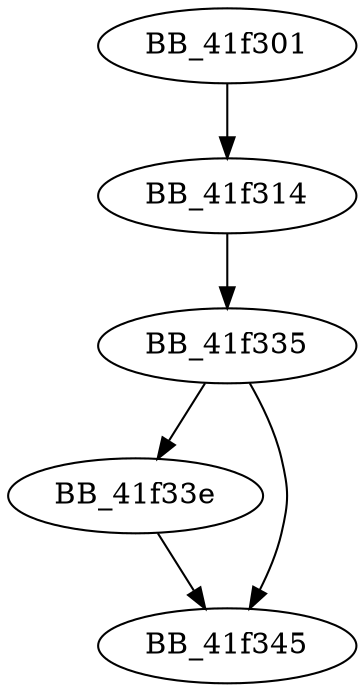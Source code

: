 DiGraph ___crtLCMapStringA{
BB_41f301->BB_41f314
BB_41f314->BB_41f335
BB_41f335->BB_41f33e
BB_41f335->BB_41f345
BB_41f33e->BB_41f345
}
